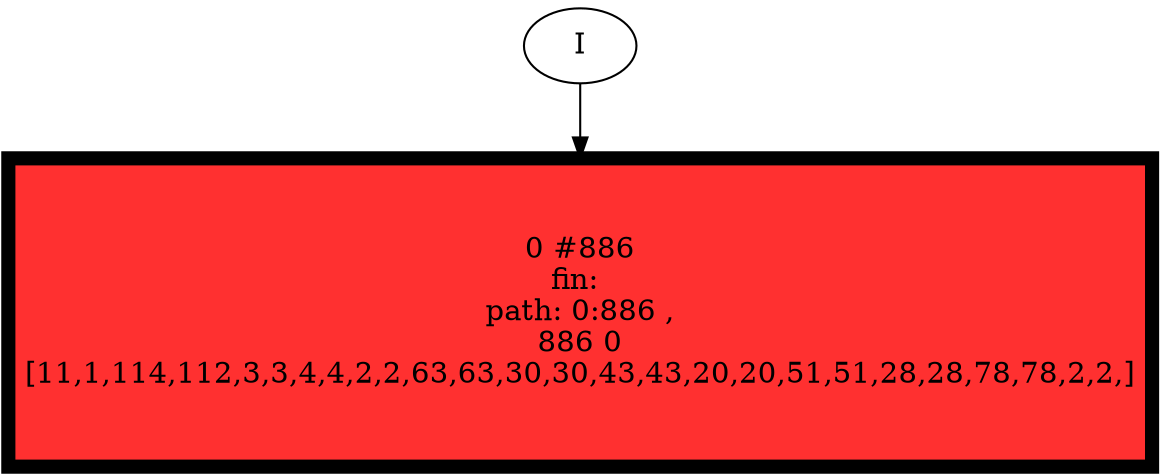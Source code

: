 // produced with flexfringe // 
digraph DFA {
	0 [label="root" shape=box];
		I -> 0;
	0 [ label="0 #886
fin: 
 path: 0:886 , 
886 0
[11,1,114,112,3,3,4,4,2,2,63,63,30,30,43,43,20,20,51,51,28,28,78,78,2,2,]" , style=filled, fillcolor="firebrick1", width=2.05256, height=2.05256, penwidth=6.78784];
}
